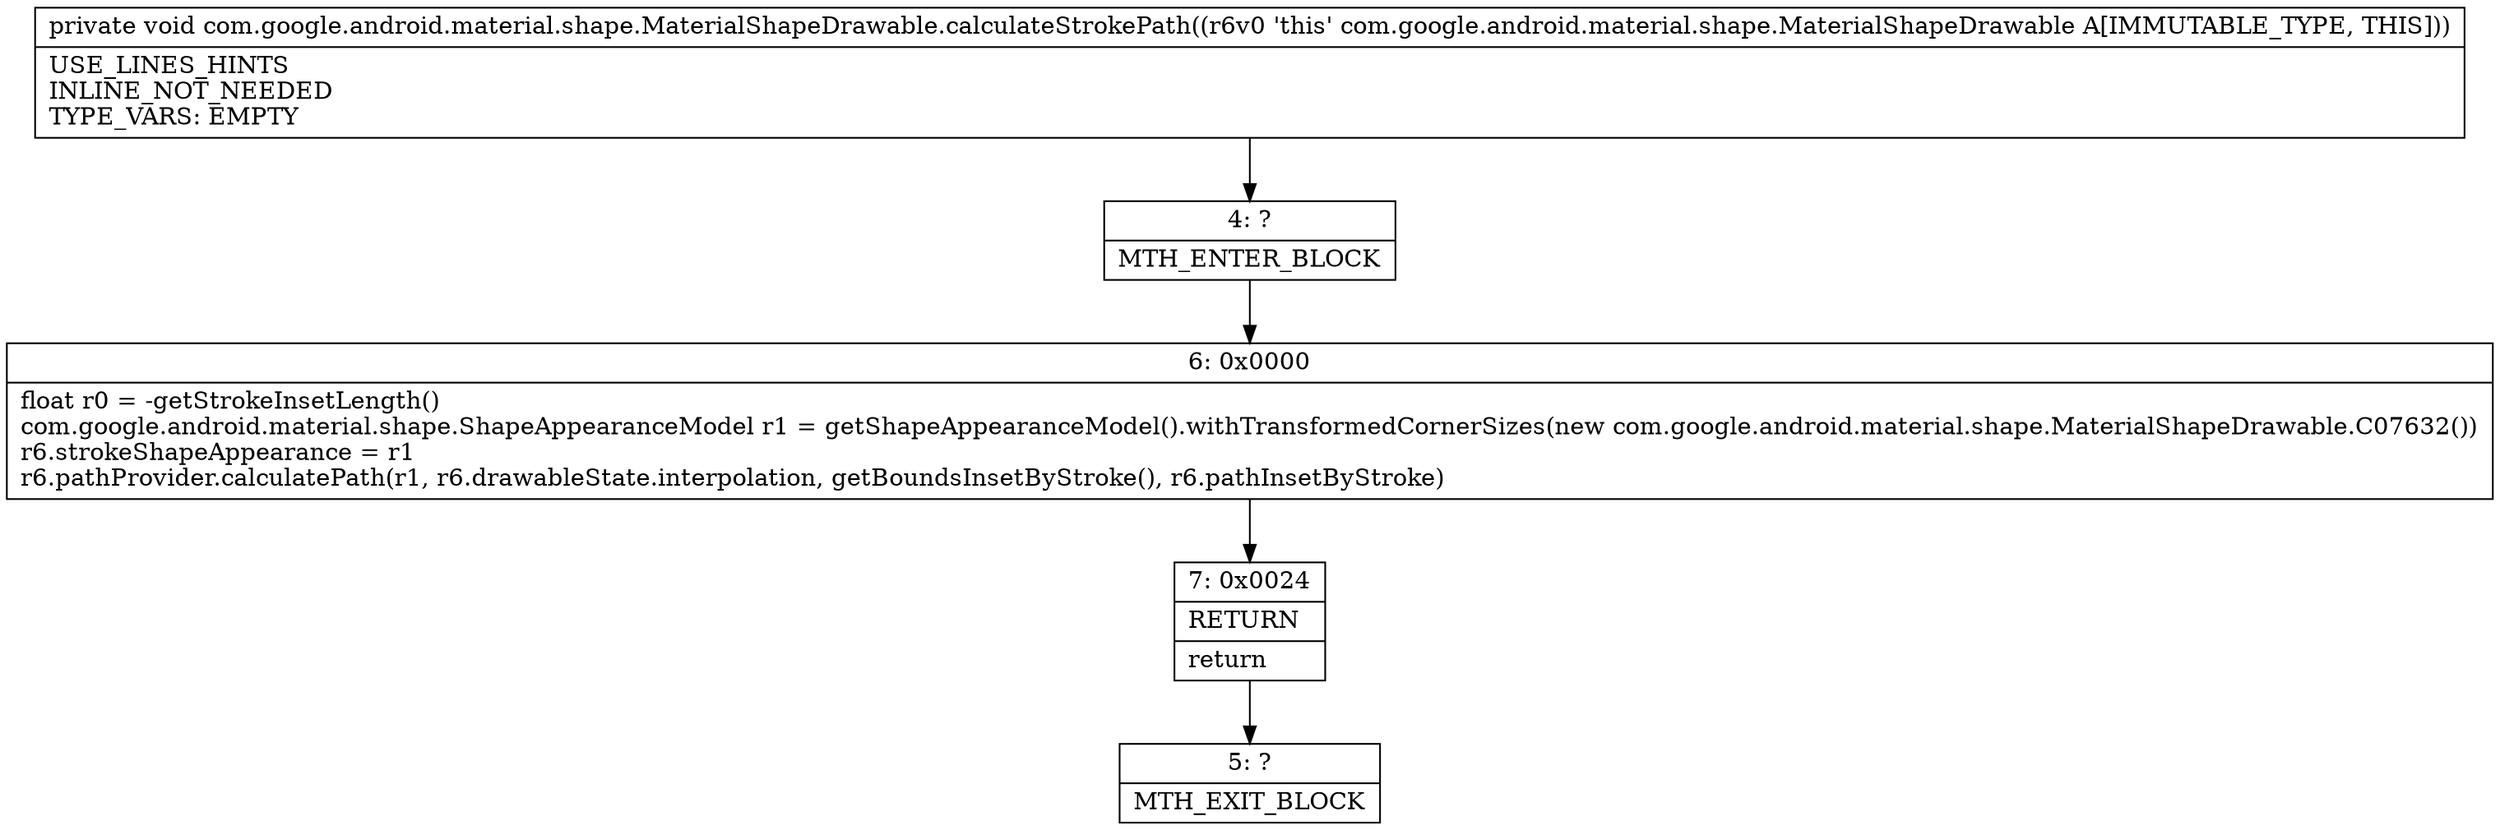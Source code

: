 digraph "CFG forcom.google.android.material.shape.MaterialShapeDrawable.calculateStrokePath()V" {
Node_4 [shape=record,label="{4\:\ ?|MTH_ENTER_BLOCK\l}"];
Node_6 [shape=record,label="{6\:\ 0x0000|float r0 = \-getStrokeInsetLength()\lcom.google.android.material.shape.ShapeAppearanceModel r1 = getShapeAppearanceModel().withTransformedCornerSizes(new com.google.android.material.shape.MaterialShapeDrawable.C07632())\lr6.strokeShapeAppearance = r1\lr6.pathProvider.calculatePath(r1, r6.drawableState.interpolation, getBoundsInsetByStroke(), r6.pathInsetByStroke)\l}"];
Node_7 [shape=record,label="{7\:\ 0x0024|RETURN\l|return\l}"];
Node_5 [shape=record,label="{5\:\ ?|MTH_EXIT_BLOCK\l}"];
MethodNode[shape=record,label="{private void com.google.android.material.shape.MaterialShapeDrawable.calculateStrokePath((r6v0 'this' com.google.android.material.shape.MaterialShapeDrawable A[IMMUTABLE_TYPE, THIS]))  | USE_LINES_HINTS\lINLINE_NOT_NEEDED\lTYPE_VARS: EMPTY\l}"];
MethodNode -> Node_4;Node_4 -> Node_6;
Node_6 -> Node_7;
Node_7 -> Node_5;
}

